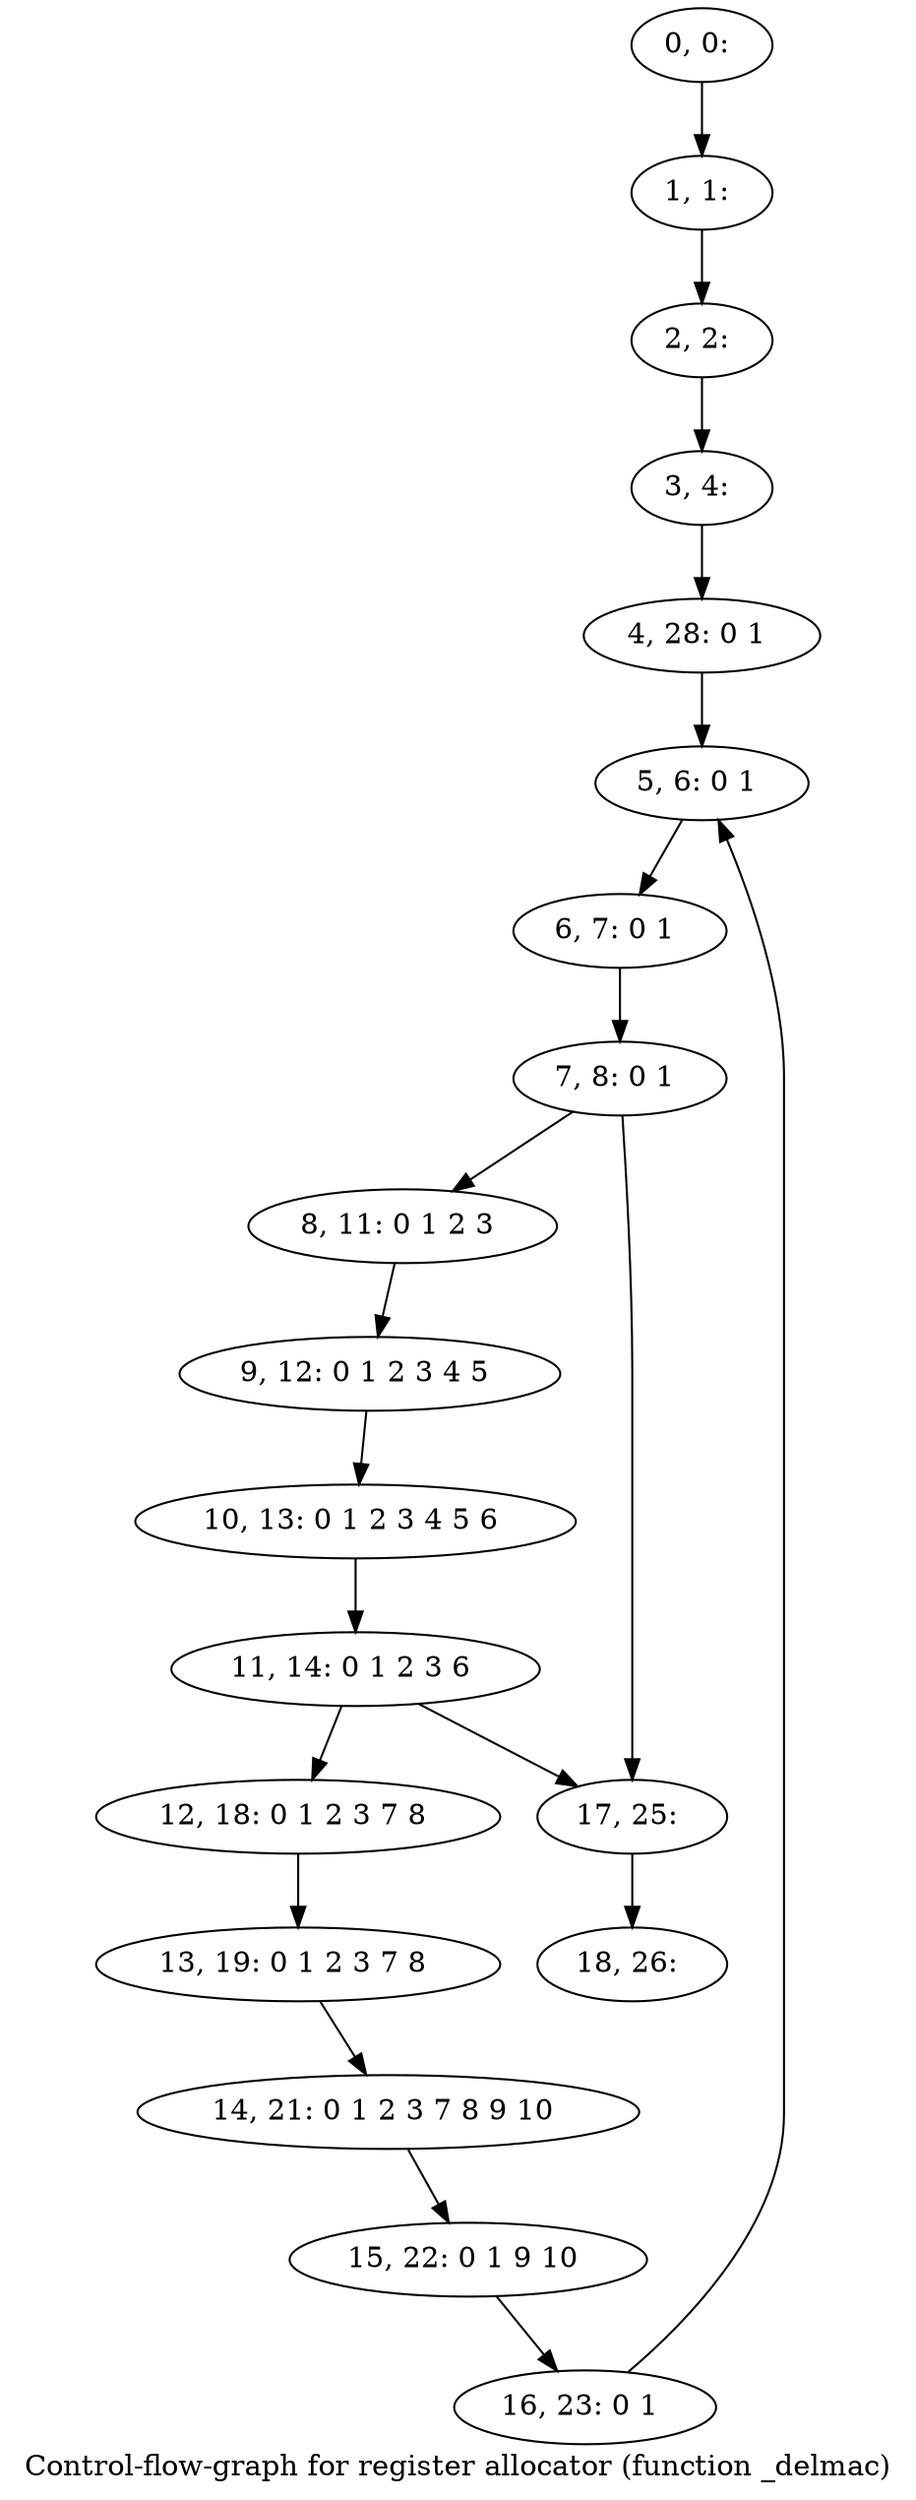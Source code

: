 digraph G {
graph [label="Control-flow-graph for register allocator (function _delmac)"]
0[label="0, 0: "];
1[label="1, 1: "];
2[label="2, 2: "];
3[label="3, 4: "];
4[label="4, 28: 0 1 "];
5[label="5, 6: 0 1 "];
6[label="6, 7: 0 1 "];
7[label="7, 8: 0 1 "];
8[label="8, 11: 0 1 2 3 "];
9[label="9, 12: 0 1 2 3 4 5 "];
10[label="10, 13: 0 1 2 3 4 5 6 "];
11[label="11, 14: 0 1 2 3 6 "];
12[label="12, 18: 0 1 2 3 7 8 "];
13[label="13, 19: 0 1 2 3 7 8 "];
14[label="14, 21: 0 1 2 3 7 8 9 10 "];
15[label="15, 22: 0 1 9 10 "];
16[label="16, 23: 0 1 "];
17[label="17, 25: "];
18[label="18, 26: "];
0->1 ;
1->2 ;
2->3 ;
3->4 ;
4->5 ;
5->6 ;
6->7 ;
7->8 ;
7->17 ;
8->9 ;
9->10 ;
10->11 ;
11->12 ;
11->17 ;
12->13 ;
13->14 ;
14->15 ;
15->16 ;
16->5 ;
17->18 ;
}
